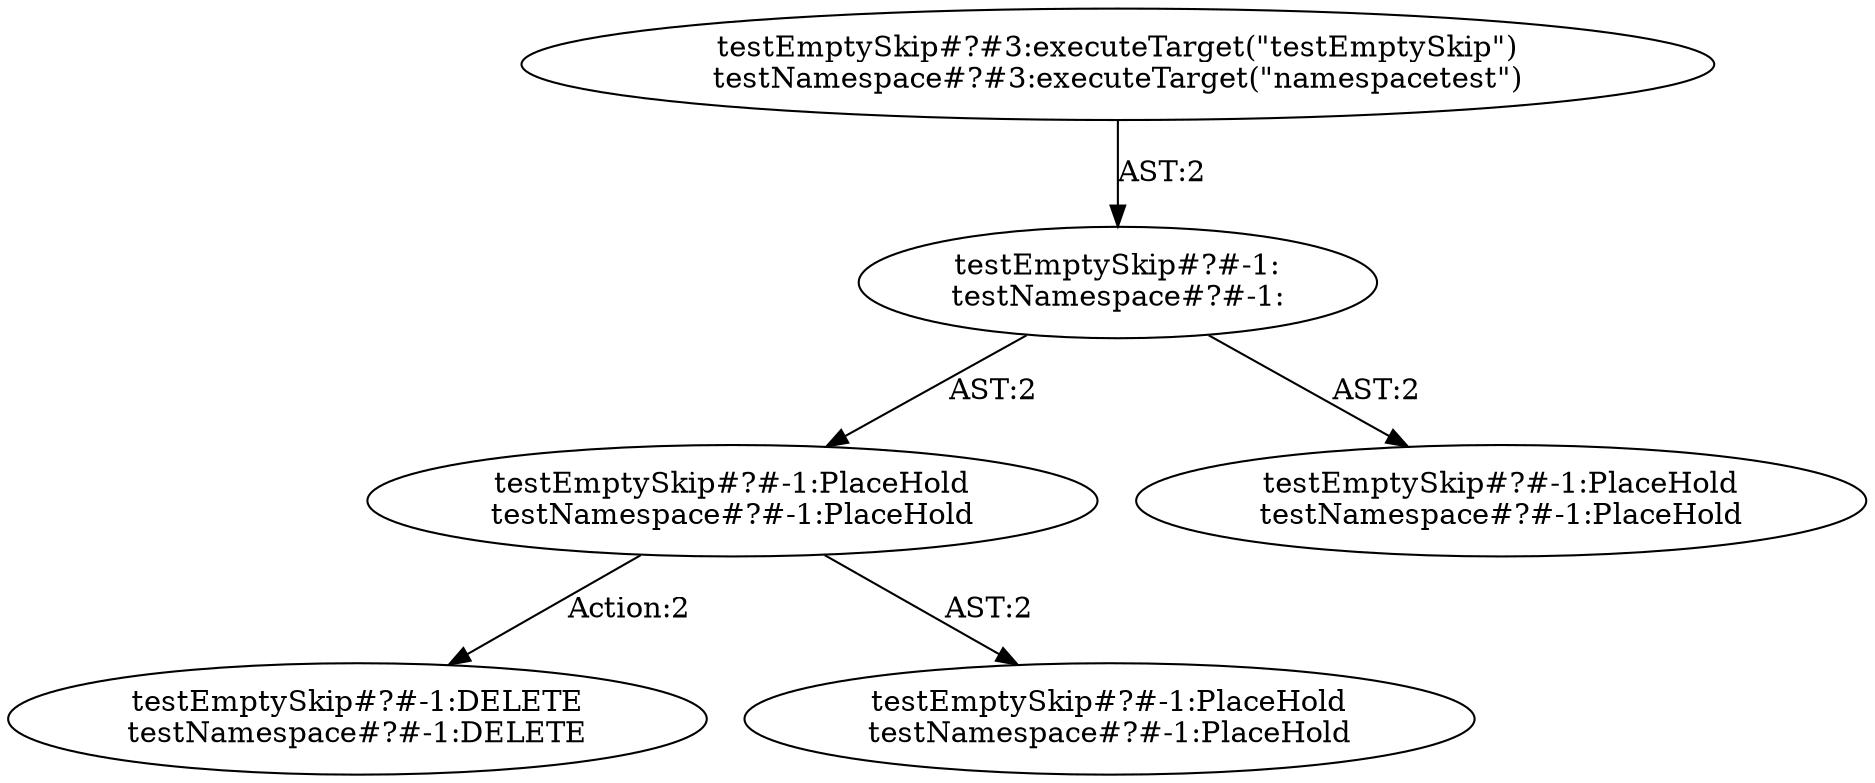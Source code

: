 digraph "Pattern" {
0 [label="testEmptySkip#?#-1:DELETE
testNamespace#?#-1:DELETE" shape=ellipse]
1 [label="testEmptySkip#?#-1:PlaceHold
testNamespace#?#-1:PlaceHold" shape=ellipse]
2 [label="testEmptySkip#?#-1:
testNamespace#?#-1:" shape=ellipse]
3 [label="testEmptySkip#?#3:executeTarget(\"testEmptySkip\")
testNamespace#?#3:executeTarget(\"namespacetest\")" shape=ellipse]
4 [label="testEmptySkip#?#-1:PlaceHold
testNamespace#?#-1:PlaceHold" shape=ellipse]
5 [label="testEmptySkip#?#-1:PlaceHold
testNamespace#?#-1:PlaceHold" shape=ellipse]
1 -> 0 [label="Action:2"];
1 -> 5 [label="AST:2"];
2 -> 1 [label="AST:2"];
2 -> 4 [label="AST:2"];
3 -> 2 [label="AST:2"];
}